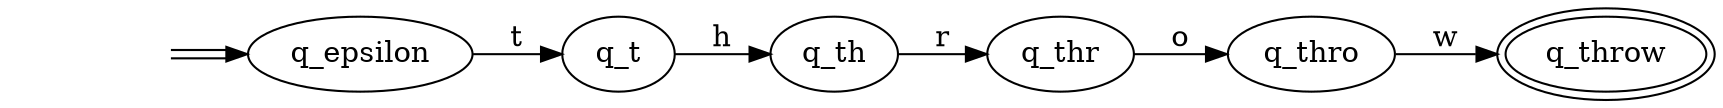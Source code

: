 digraph Automaton { 
  rankdir = LR
  0 [label="q_epsilon"];  1 [label="q_t"];  2 [label="q_th"];  3 [label="q_thr"];  4 [label="q_thro"];  5 [label="q_throw",peripheries=2];  start0 [style=invis]
  start0 -> 0[color="black:white:black"]
  0 -> 1 [label = "t" ]
  1 -> 2 [label = "h" ]
  2 -> 3 [label = "r" ]
  3 -> 4 [label = "o" ]
  4 -> 5 [label = "w" ]
}

